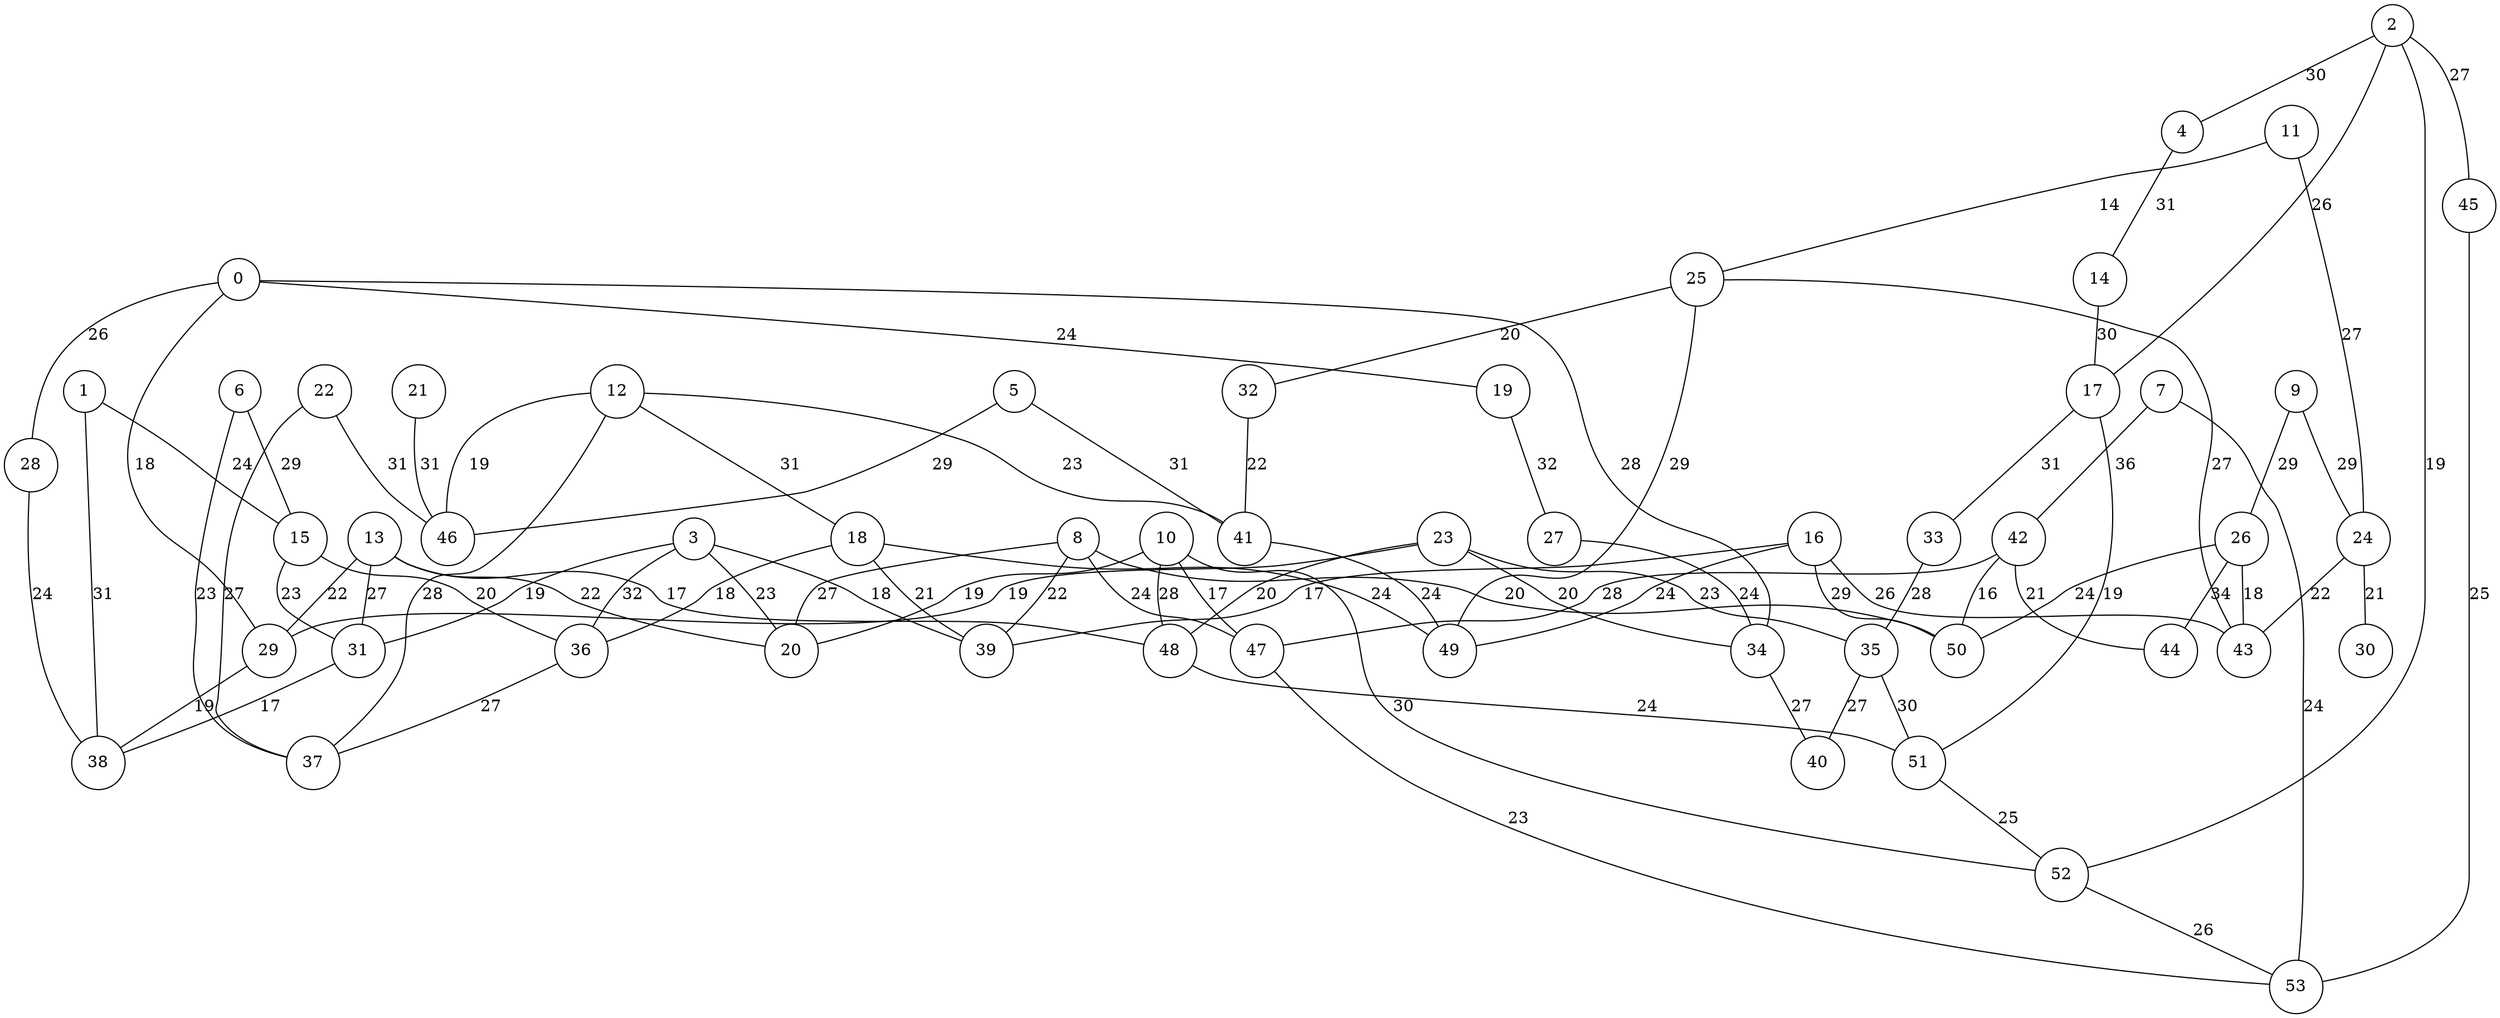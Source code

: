 graph qubit_interaction_graph {
    node [shape=circle];
    0 -- 28 [label=26];
    0 -- 19 [label=24];
    0 -- 34 [label=28];
    0 -- 29 [label=18];
    1 -- 38 [label=31];
    1 -- 15 [label=24];
    2 -- 17 [label=26];
    2 -- 4 [label=30];
    2 -- 45 [label=27];
    2 -- 52 [label=19];
    3 -- 31 [label=19];
    3 -- 20 [label=23];
    3 -- 36 [label=32];
    3 -- 39 [label=18];
    4 -- 14 [label=31];
    5 -- 41 [label=31];
    5 -- 46 [label=29];
    6 -- 37 [label=23];
    6 -- 15 [label=29];
    7 -- 42 [label=36];
    7 -- 53 [label=24];
    8 -- 20 [label=27];
    8 -- 47 [label=24];
    8 -- 50 [label=20];
    8 -- 39 [label=22];
    9 -- 24 [label=29];
    9 -- 26 [label=29];
    10 -- 48 [label=28];
    10 -- 20 [label=19];
    10 -- 52 [label=30];
    10 -- 47 [label=17];
    11 -- 24 [label=27];
    11 -- 25 [label=14];
    12 -- 18 [label=31];
    12 -- 37 [label=28];
    12 -- 41 [label=23];
    12 -- 46 [label=19];
    13 -- 20 [label=22];
    13 -- 29 [label=22];
    13 -- 31 [label=27];
    13 -- 48 [label=17];
    14 -- 17 [label=30];
    15 -- 31 [label=23];
    15 -- 36 [label=20];
    16 -- 43 [label=26];
    16 -- 49 [label=24];
    16 -- 39 [label=17];
    16 -- 50 [label=29];
    17 -- 33 [label=31];
    17 -- 51 [label=19];
    18 -- 39 [label=21];
    18 -- 36 [label=18];
    18 -- 49 [label=24];
    19 -- 27 [label=32];
    21 -- 46 [label=31];
    22 -- 37 [label=27];
    22 -- 46 [label=31];
    23 -- 35 [label=23];
    23 -- 29 [label=19];
    23 -- 34 [label=20];
    23 -- 48 [label=20];
    24 -- 43 [label=22];
    24 -- 30 [label=21];
    25 -- 49 [label=29];
    25 -- 43 [label=27];
    25 -- 32 [label=20];
    26 -- 50 [label=24];
    26 -- 44 [label=34];
    26 -- 43 [label=18];
    27 -- 34 [label=24];
    28 -- 38 [label=24];
    29 -- 38 [label=19];
    31 -- 38 [label=17];
    32 -- 41 [label=22];
    33 -- 35 [label=28];
    34 -- 40 [label=27];
    35 -- 40 [label=27];
    35 -- 51 [label=30];
    36 -- 37 [label=27];
    41 -- 49 [label=24];
    42 -- 47 [label=28];
    42 -- 44 [label=21];
    42 -- 50 [label=16];
    45 -- 53 [label=25];
    47 -- 53 [label=23];
    48 -- 51 [label=24];
    51 -- 52 [label=25];
    52 -- 53 [label=26];
}